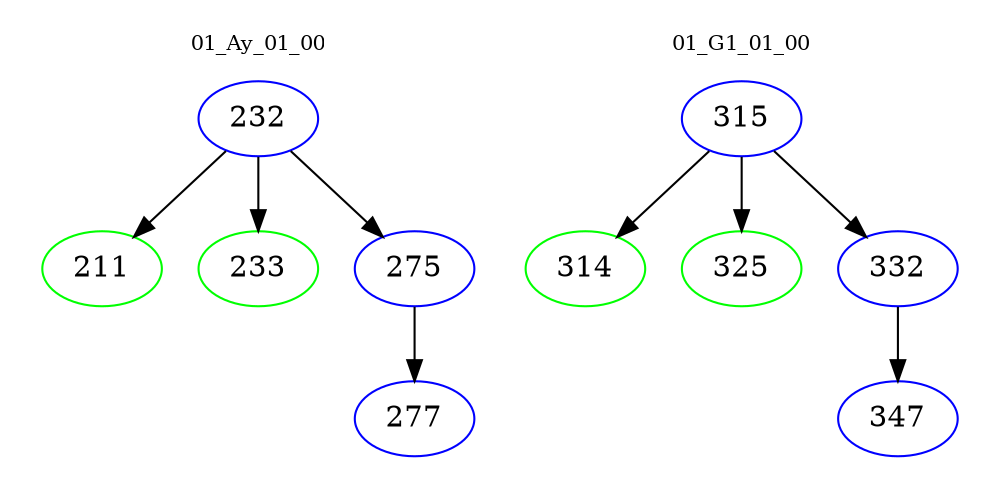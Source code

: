digraph{
subgraph cluster_0 {
color = white
label = "01_Ay_01_00";
fontsize=10;
T0_232 [label="232", color="blue"]
T0_232 -> T0_211 [color="black"]
T0_211 [label="211", color="green"]
T0_232 -> T0_233 [color="black"]
T0_233 [label="233", color="green"]
T0_232 -> T0_275 [color="black"]
T0_275 [label="275", color="blue"]
T0_275 -> T0_277 [color="black"]
T0_277 [label="277", color="blue"]
}
subgraph cluster_1 {
color = white
label = "01_G1_01_00";
fontsize=10;
T1_315 [label="315", color="blue"]
T1_315 -> T1_314 [color="black"]
T1_314 [label="314", color="green"]
T1_315 -> T1_325 [color="black"]
T1_325 [label="325", color="green"]
T1_315 -> T1_332 [color="black"]
T1_332 [label="332", color="blue"]
T1_332 -> T1_347 [color="black"]
T1_347 [label="347", color="blue"]
}
}
